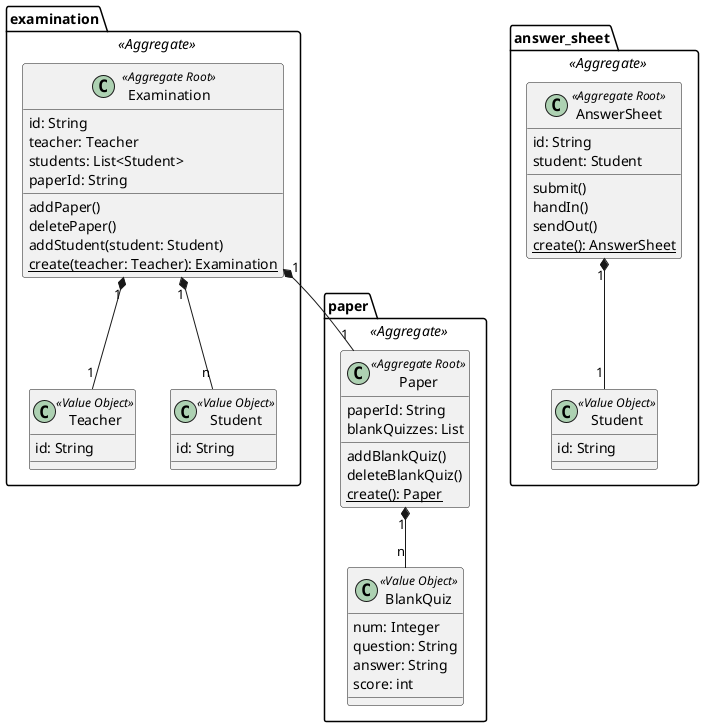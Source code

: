 @startuml
package paper <<Aggregate>>  {

    class Paper <<Aggregate Root>> {
        paperId: String
        blankQuizzes: List
        addBlankQuiz()
        deleteBlankQuiz()
        {static} create(): Paper
    }

    class "BlankQuiz" <<Value Object>>{
        num: Integer
        question: String
        answer: String
        score: int
    }

    Paper "1" *-- "n" BlankQuiz
}

package examination <<Aggregate>>  {

    class Examination <<Aggregate Root>> {
        id: String
        teacher: Teacher
        students: List<Student>
        paperId: String
        addPaper()
        deletePaper()
        addStudent(student: Student)
        {static} create(teacher: Teacher): Examination
    }

    class Teacher <<Value Object>> {
        id: String
    }

    class Student <<Value Object>> {
        id: String
    }

    Examination "1" *-- "1" Paper
    Examination "1" *-- "1" Teacher
    Examination "1" *-- "n" Student
}

package answer_sheet <<Aggregate>>  {

    class AnswerSheet <<Aggregate Root>> {
        id: String
        student: Student
        submit()
        handIn()
        sendOut()
        {static} create(): AnswerSheet
    }

    class Student <<Value Object>> {
        id: String
    }

    AnswerSheet "1" *-- "1" Student
}
@enduml